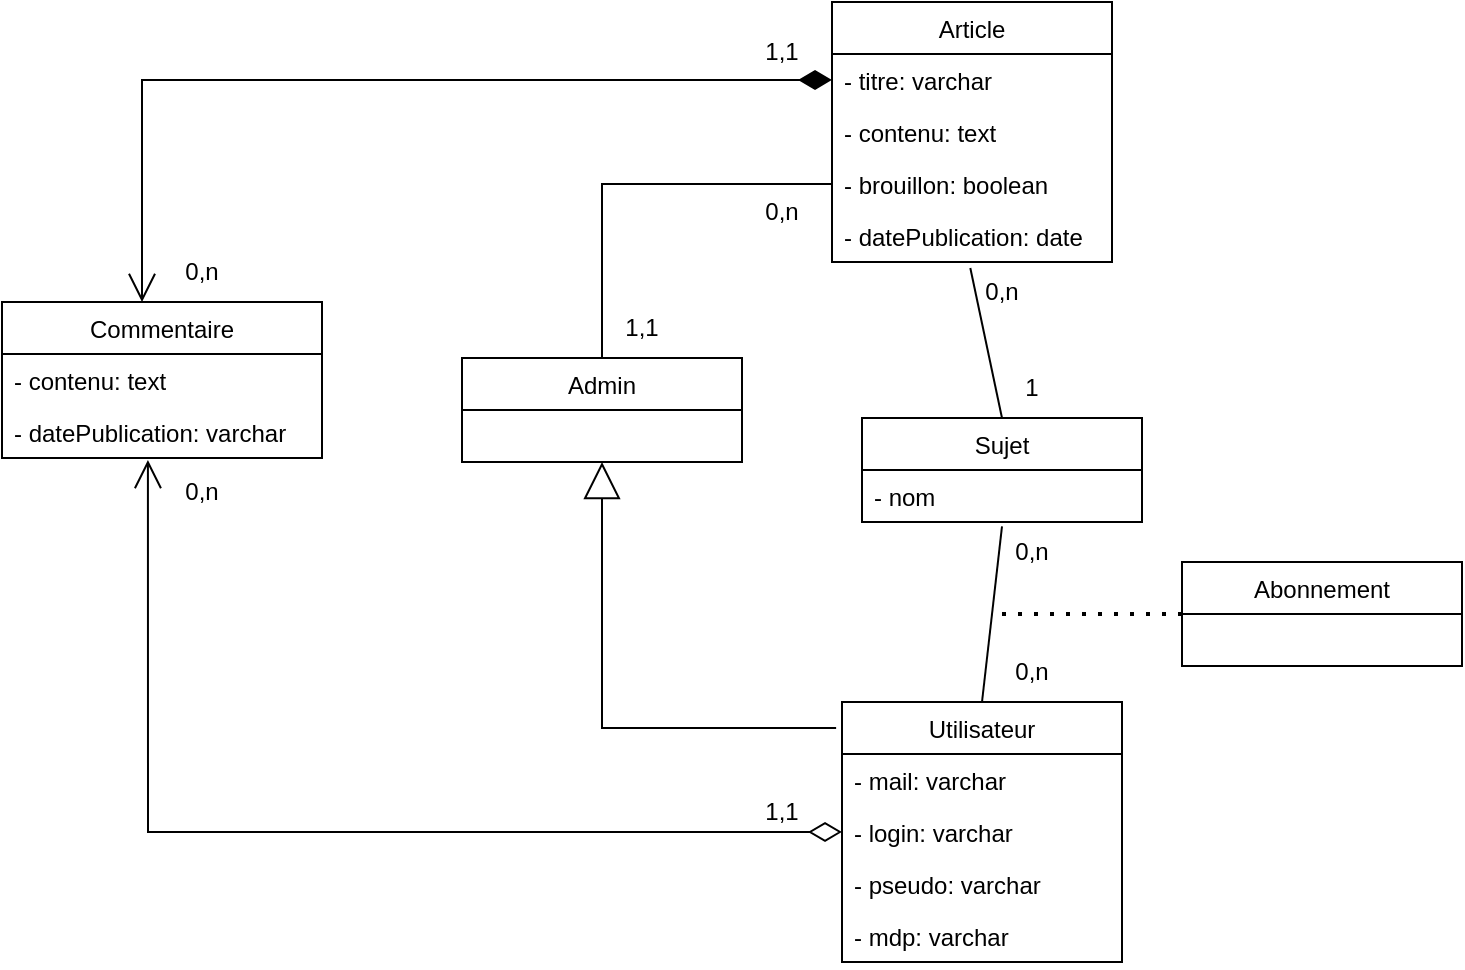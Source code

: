 <mxfile version="20.8.5" type="device"><diagram id="2sDFUzh5k1JGb4YLWDA1" name="Page-1"><mxGraphModel dx="1434" dy="764" grid="1" gridSize="10" guides="1" tooltips="1" connect="1" arrows="1" fold="1" page="1" pageScale="1" pageWidth="1169" pageHeight="1654" math="0" shadow="0"><root><mxCell id="0"/><mxCell id="1" parent="0"/><mxCell id="GYWl0d2Z-k0iTpKUjhF5-1" value="Utilisateur" style="swimlane;fontStyle=0;childLayout=stackLayout;horizontal=1;startSize=26;fillColor=none;horizontalStack=0;resizeParent=1;resizeParentMax=0;resizeLast=0;collapsible=1;marginBottom=0;" vertex="1" parent="1"><mxGeometry x="520" y="520" width="140" height="130" as="geometry"/></mxCell><mxCell id="GYWl0d2Z-k0iTpKUjhF5-2" value="- mail: varchar" style="text;strokeColor=none;fillColor=none;align=left;verticalAlign=top;spacingLeft=4;spacingRight=4;overflow=hidden;rotatable=0;points=[[0,0.5],[1,0.5]];portConstraint=eastwest;" vertex="1" parent="GYWl0d2Z-k0iTpKUjhF5-1"><mxGeometry y="26" width="140" height="26" as="geometry"/></mxCell><mxCell id="GYWl0d2Z-k0iTpKUjhF5-3" value="- login: varchar" style="text;strokeColor=none;fillColor=none;align=left;verticalAlign=top;spacingLeft=4;spacingRight=4;overflow=hidden;rotatable=0;points=[[0,0.5],[1,0.5]];portConstraint=eastwest;" vertex="1" parent="GYWl0d2Z-k0iTpKUjhF5-1"><mxGeometry y="52" width="140" height="26" as="geometry"/></mxCell><mxCell id="GYWl0d2Z-k0iTpKUjhF5-4" value="- pseudo: varchar" style="text;strokeColor=none;fillColor=none;align=left;verticalAlign=top;spacingLeft=4;spacingRight=4;overflow=hidden;rotatable=0;points=[[0,0.5],[1,0.5]];portConstraint=eastwest;" vertex="1" parent="GYWl0d2Z-k0iTpKUjhF5-1"><mxGeometry y="78" width="140" height="26" as="geometry"/></mxCell><mxCell id="GYWl0d2Z-k0iTpKUjhF5-5" value="- mdp: varchar" style="text;strokeColor=none;fillColor=none;align=left;verticalAlign=top;spacingLeft=4;spacingRight=4;overflow=hidden;rotatable=0;points=[[0,0.5],[1,0.5]];portConstraint=eastwest;" vertex="1" parent="GYWl0d2Z-k0iTpKUjhF5-1"><mxGeometry y="104" width="140" height="26" as="geometry"/></mxCell><mxCell id="GYWl0d2Z-k0iTpKUjhF5-8" value="Article" style="swimlane;fontStyle=0;childLayout=stackLayout;horizontal=1;startSize=26;fillColor=none;horizontalStack=0;resizeParent=1;resizeParentMax=0;resizeLast=0;collapsible=1;marginBottom=0;" vertex="1" parent="1"><mxGeometry x="515" y="170" width="140" height="130" as="geometry"/></mxCell><mxCell id="GYWl0d2Z-k0iTpKUjhF5-9" value="- titre: varchar" style="text;strokeColor=none;fillColor=none;align=left;verticalAlign=top;spacingLeft=4;spacingRight=4;overflow=hidden;rotatable=0;points=[[0,0.5],[1,0.5]];portConstraint=eastwest;" vertex="1" parent="GYWl0d2Z-k0iTpKUjhF5-8"><mxGeometry y="26" width="140" height="26" as="geometry"/></mxCell><mxCell id="GYWl0d2Z-k0iTpKUjhF5-10" value="- contenu: text" style="text;strokeColor=none;fillColor=none;align=left;verticalAlign=top;spacingLeft=4;spacingRight=4;overflow=hidden;rotatable=0;points=[[0,0.5],[1,0.5]];portConstraint=eastwest;" vertex="1" parent="GYWl0d2Z-k0iTpKUjhF5-8"><mxGeometry y="52" width="140" height="26" as="geometry"/></mxCell><mxCell id="GYWl0d2Z-k0iTpKUjhF5-11" value="- brouillon: boolean" style="text;strokeColor=none;fillColor=none;align=left;verticalAlign=top;spacingLeft=4;spacingRight=4;overflow=hidden;rotatable=0;points=[[0,0.5],[1,0.5]];portConstraint=eastwest;" vertex="1" parent="GYWl0d2Z-k0iTpKUjhF5-8"><mxGeometry y="78" width="140" height="26" as="geometry"/></mxCell><mxCell id="GYWl0d2Z-k0iTpKUjhF5-12" value="- datePublication: date" style="text;strokeColor=none;fillColor=none;align=left;verticalAlign=top;spacingLeft=4;spacingRight=4;overflow=hidden;rotatable=0;points=[[0,0.5],[1,0.5]];portConstraint=eastwest;" vertex="1" parent="GYWl0d2Z-k0iTpKUjhF5-8"><mxGeometry y="104" width="140" height="26" as="geometry"/></mxCell><mxCell id="GYWl0d2Z-k0iTpKUjhF5-13" value="Commentaire" style="swimlane;fontStyle=0;childLayout=stackLayout;horizontal=1;startSize=26;fillColor=none;horizontalStack=0;resizeParent=1;resizeParentMax=0;resizeLast=0;collapsible=1;marginBottom=0;" vertex="1" parent="1"><mxGeometry x="100" y="320" width="160" height="78" as="geometry"/></mxCell><mxCell id="GYWl0d2Z-k0iTpKUjhF5-14" value="- contenu: text" style="text;strokeColor=none;fillColor=none;align=left;verticalAlign=top;spacingLeft=4;spacingRight=4;overflow=hidden;rotatable=0;points=[[0,0.5],[1,0.5]];portConstraint=eastwest;" vertex="1" parent="GYWl0d2Z-k0iTpKUjhF5-13"><mxGeometry y="26" width="160" height="26" as="geometry"/></mxCell><mxCell id="GYWl0d2Z-k0iTpKUjhF5-15" value="- datePublication: varchar" style="text;strokeColor=none;fillColor=none;align=left;verticalAlign=top;spacingLeft=4;spacingRight=4;overflow=hidden;rotatable=0;points=[[0,0.5],[1,0.5]];portConstraint=eastwest;" vertex="1" parent="GYWl0d2Z-k0iTpKUjhF5-13"><mxGeometry y="52" width="160" height="26" as="geometry"/></mxCell><mxCell id="GYWl0d2Z-k0iTpKUjhF5-18" value="" style="endArrow=open;html=1;endSize=12;startArrow=diamondThin;startSize=14;startFill=0;edgeStyle=orthogonalEdgeStyle;align=left;verticalAlign=bottom;rounded=0;exitX=0;exitY=0.5;exitDx=0;exitDy=0;entryX=0.456;entryY=1.038;entryDx=0;entryDy=0;entryPerimeter=0;" edge="1" parent="1" source="GYWl0d2Z-k0iTpKUjhF5-3" target="GYWl0d2Z-k0iTpKUjhF5-15"><mxGeometry x="-1" y="3" relative="1" as="geometry"><mxPoint x="500" y="390" as="sourcePoint"/><mxPoint x="660" y="390" as="targetPoint"/></mxGeometry></mxCell><mxCell id="GYWl0d2Z-k0iTpKUjhF5-19" value="1,1" style="text;html=1;strokeColor=none;fillColor=none;align=center;verticalAlign=middle;whiteSpace=wrap;rounded=0;" vertex="1" parent="1"><mxGeometry x="460" y="560" width="60" height="30" as="geometry"/></mxCell><mxCell id="GYWl0d2Z-k0iTpKUjhF5-20" value="0,n" style="text;html=1;strokeColor=none;fillColor=none;align=center;verticalAlign=middle;whiteSpace=wrap;rounded=0;" vertex="1" parent="1"><mxGeometry x="170" y="400" width="60" height="30" as="geometry"/></mxCell><mxCell id="GYWl0d2Z-k0iTpKUjhF5-21" value="" style="endArrow=open;html=1;endSize=12;startArrow=diamondThin;startSize=14;startFill=1;edgeStyle=orthogonalEdgeStyle;align=left;verticalAlign=bottom;rounded=0;exitX=0;exitY=0.5;exitDx=0;exitDy=0;entryX=0;entryY=1;entryDx=0;entryDy=0;" edge="1" parent="1" source="GYWl0d2Z-k0iTpKUjhF5-9" target="GYWl0d2Z-k0iTpKUjhF5-24"><mxGeometry x="-1" y="3" relative="1" as="geometry"><mxPoint x="500" y="390" as="sourcePoint"/><mxPoint x="660" y="390" as="targetPoint"/><Array as="points"><mxPoint x="170" y="209"/></Array></mxGeometry></mxCell><mxCell id="GYWl0d2Z-k0iTpKUjhF5-23" value="1,1" style="text;html=1;strokeColor=none;fillColor=none;align=center;verticalAlign=middle;whiteSpace=wrap;rounded=0;" vertex="1" parent="1"><mxGeometry x="460" y="180" width="60" height="30" as="geometry"/></mxCell><mxCell id="GYWl0d2Z-k0iTpKUjhF5-24" value="0,n" style="text;html=1;strokeColor=none;fillColor=none;align=center;verticalAlign=middle;whiteSpace=wrap;rounded=0;" vertex="1" parent="1"><mxGeometry x="170" y="290" width="60" height="30" as="geometry"/></mxCell><mxCell id="GYWl0d2Z-k0iTpKUjhF5-25" value="Admin" style="swimlane;fontStyle=0;childLayout=stackLayout;horizontal=1;startSize=26;fillColor=none;horizontalStack=0;resizeParent=1;resizeParentMax=0;resizeLast=0;collapsible=1;marginBottom=0;" vertex="1" parent="1"><mxGeometry x="330" y="348" width="140" height="52" as="geometry"/></mxCell><mxCell id="GYWl0d2Z-k0iTpKUjhF5-29" value="" style="endArrow=block;endSize=16;endFill=0;html=1;rounded=0;entryX=0.5;entryY=1;entryDx=0;entryDy=0;exitX=-0.021;exitY=0.1;exitDx=0;exitDy=0;exitPerimeter=0;" edge="1" parent="1" source="GYWl0d2Z-k0iTpKUjhF5-1" target="GYWl0d2Z-k0iTpKUjhF5-25"><mxGeometry width="160" relative="1" as="geometry"><mxPoint x="450" y="440" as="sourcePoint"/><mxPoint x="610" y="440" as="targetPoint"/><Array as="points"><mxPoint x="400" y="533"/></Array></mxGeometry></mxCell><mxCell id="GYWl0d2Z-k0iTpKUjhF5-30" value="" style="endArrow=none;html=1;rounded=0;entryX=0.5;entryY=0;entryDx=0;entryDy=0;exitX=0;exitY=0.5;exitDx=0;exitDy=0;" edge="1" parent="1" source="GYWl0d2Z-k0iTpKUjhF5-11" target="GYWl0d2Z-k0iTpKUjhF5-25"><mxGeometry width="50" height="50" relative="1" as="geometry"><mxPoint x="510" y="460" as="sourcePoint"/><mxPoint x="560" y="410" as="targetPoint"/><Array as="points"><mxPoint x="400" y="261"/></Array></mxGeometry></mxCell><mxCell id="GYWl0d2Z-k0iTpKUjhF5-31" value="0,n" style="text;html=1;strokeColor=none;fillColor=none;align=center;verticalAlign=middle;whiteSpace=wrap;rounded=0;" vertex="1" parent="1"><mxGeometry x="460" y="260" width="60" height="30" as="geometry"/></mxCell><mxCell id="GYWl0d2Z-k0iTpKUjhF5-32" value="1,1" style="text;html=1;strokeColor=none;fillColor=none;align=center;verticalAlign=middle;whiteSpace=wrap;rounded=0;" vertex="1" parent="1"><mxGeometry x="390" y="318" width="60" height="30" as="geometry"/></mxCell><mxCell id="GYWl0d2Z-k0iTpKUjhF5-33" value="Sujet" style="swimlane;fontStyle=0;childLayout=stackLayout;horizontal=1;startSize=26;fillColor=none;horizontalStack=0;resizeParent=1;resizeParentMax=0;resizeLast=0;collapsible=1;marginBottom=0;" vertex="1" parent="1"><mxGeometry x="530" y="378" width="140" height="52" as="geometry"/></mxCell><mxCell id="GYWl0d2Z-k0iTpKUjhF5-34" value="- nom" style="text;strokeColor=none;fillColor=none;align=left;verticalAlign=top;spacingLeft=4;spacingRight=4;overflow=hidden;rotatable=0;points=[[0,0.5],[1,0.5]];portConstraint=eastwest;" vertex="1" parent="GYWl0d2Z-k0iTpKUjhF5-33"><mxGeometry y="26" width="140" height="26" as="geometry"/></mxCell><mxCell id="GYWl0d2Z-k0iTpKUjhF5-41" value="" style="endArrow=none;html=1;rounded=0;entryX=0.5;entryY=0;entryDx=0;entryDy=0;exitX=0.494;exitY=1.115;exitDx=0;exitDy=0;exitPerimeter=0;" edge="1" parent="1" source="GYWl0d2Z-k0iTpKUjhF5-12" target="GYWl0d2Z-k0iTpKUjhF5-33"><mxGeometry width="50" height="50" relative="1" as="geometry"><mxPoint x="470" y="420" as="sourcePoint"/><mxPoint x="520" y="370" as="targetPoint"/></mxGeometry></mxCell><mxCell id="GYWl0d2Z-k0iTpKUjhF5-42" value="0,n" style="text;html=1;strokeColor=none;fillColor=none;align=center;verticalAlign=middle;whiteSpace=wrap;rounded=0;" vertex="1" parent="1"><mxGeometry x="570" y="300" width="60" height="30" as="geometry"/></mxCell><mxCell id="GYWl0d2Z-k0iTpKUjhF5-43" value="1" style="text;html=1;strokeColor=none;fillColor=none;align=center;verticalAlign=middle;whiteSpace=wrap;rounded=0;" vertex="1" parent="1"><mxGeometry x="585" y="348" width="60" height="30" as="geometry"/></mxCell><mxCell id="GYWl0d2Z-k0iTpKUjhF5-44" value="" style="endArrow=none;html=1;rounded=0;entryX=0.5;entryY=1.083;entryDx=0;entryDy=0;entryPerimeter=0;exitX=0.5;exitY=0;exitDx=0;exitDy=0;" edge="1" parent="1" source="GYWl0d2Z-k0iTpKUjhF5-1" target="GYWl0d2Z-k0iTpKUjhF5-34"><mxGeometry width="50" height="50" relative="1" as="geometry"><mxPoint x="470" y="420" as="sourcePoint"/><mxPoint x="520" y="370" as="targetPoint"/></mxGeometry></mxCell><mxCell id="GYWl0d2Z-k0iTpKUjhF5-45" value="Abonnement" style="swimlane;fontStyle=0;childLayout=stackLayout;horizontal=1;startSize=26;fillColor=none;horizontalStack=0;resizeParent=1;resizeParentMax=0;resizeLast=0;collapsible=1;marginBottom=0;" vertex="1" parent="1"><mxGeometry x="690" y="450" width="140" height="52" as="geometry"/></mxCell><mxCell id="GYWl0d2Z-k0iTpKUjhF5-49" value="" style="endArrow=none;dashed=1;html=1;dashPattern=1 3;strokeWidth=2;rounded=0;entryX=0;entryY=0.5;entryDx=0;entryDy=0;" edge="1" parent="1" target="GYWl0d2Z-k0iTpKUjhF5-45"><mxGeometry width="50" height="50" relative="1" as="geometry"><mxPoint x="600" y="476" as="sourcePoint"/><mxPoint x="520" y="370" as="targetPoint"/></mxGeometry></mxCell><mxCell id="GYWl0d2Z-k0iTpKUjhF5-50" value="0,n" style="text;html=1;strokeColor=none;fillColor=none;align=center;verticalAlign=middle;whiteSpace=wrap;rounded=0;" vertex="1" parent="1"><mxGeometry x="585" y="430" width="60" height="30" as="geometry"/></mxCell><mxCell id="GYWl0d2Z-k0iTpKUjhF5-51" value="0,n" style="text;html=1;strokeColor=none;fillColor=none;align=center;verticalAlign=middle;whiteSpace=wrap;rounded=0;" vertex="1" parent="1"><mxGeometry x="585" y="490" width="60" height="30" as="geometry"/></mxCell></root></mxGraphModel></diagram></mxfile>